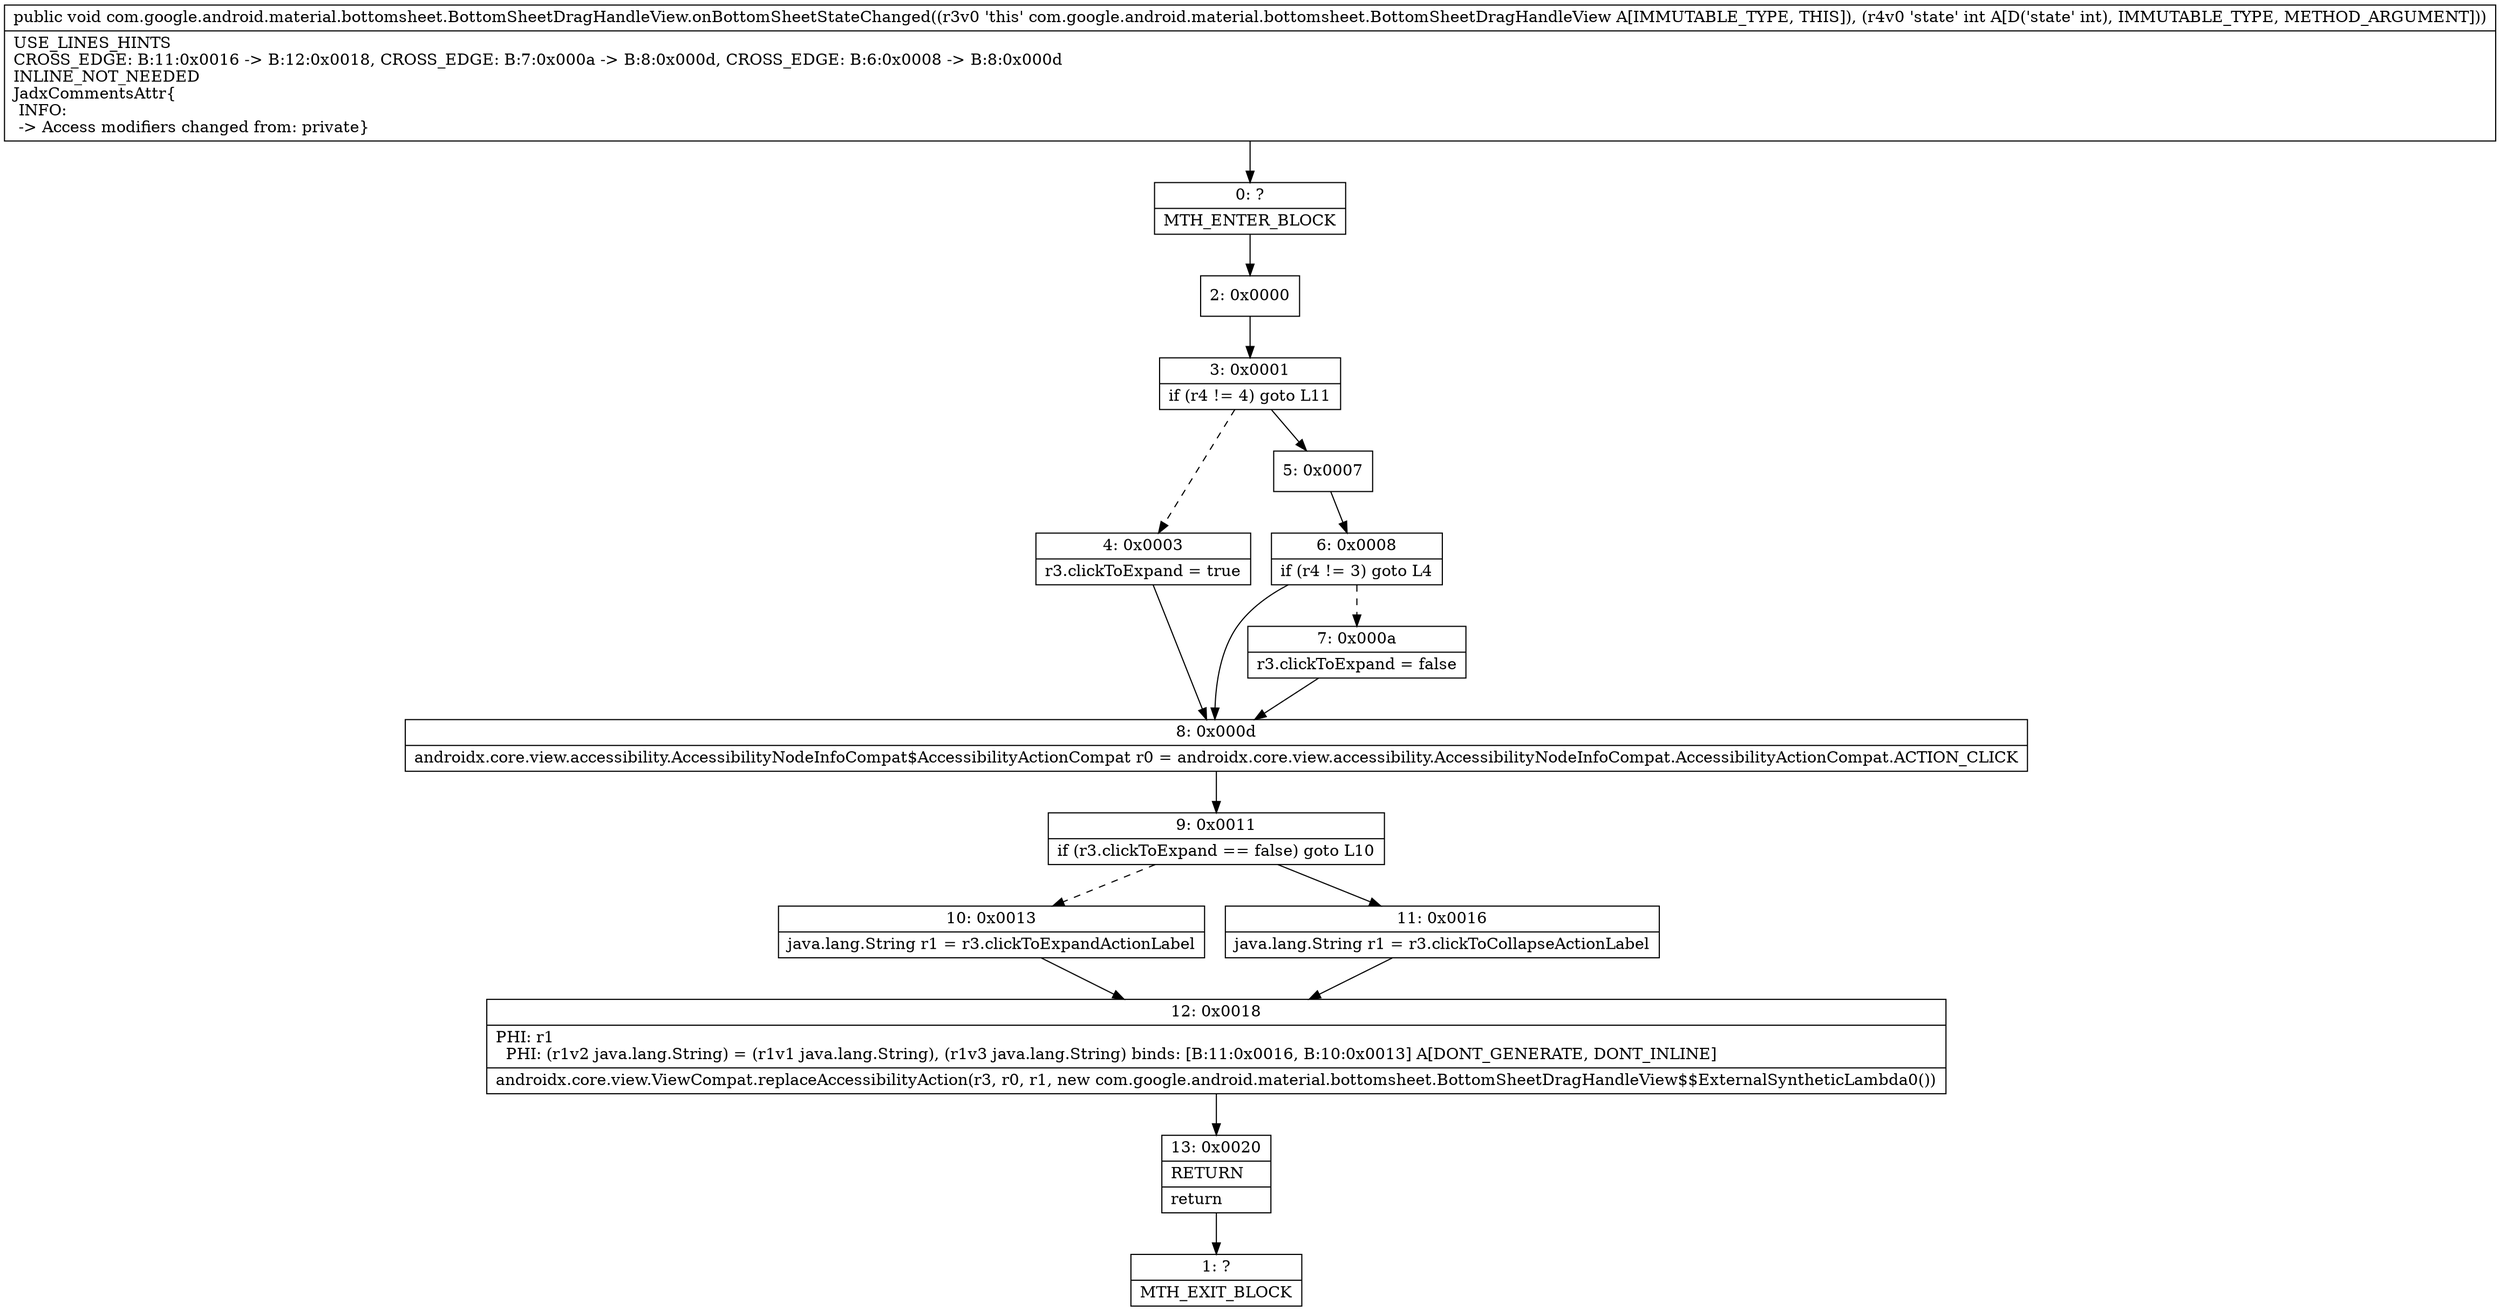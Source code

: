 digraph "CFG forcom.google.android.material.bottomsheet.BottomSheetDragHandleView.onBottomSheetStateChanged(I)V" {
Node_0 [shape=record,label="{0\:\ ?|MTH_ENTER_BLOCK\l}"];
Node_2 [shape=record,label="{2\:\ 0x0000}"];
Node_3 [shape=record,label="{3\:\ 0x0001|if (r4 != 4) goto L11\l}"];
Node_4 [shape=record,label="{4\:\ 0x0003|r3.clickToExpand = true\l}"];
Node_8 [shape=record,label="{8\:\ 0x000d|androidx.core.view.accessibility.AccessibilityNodeInfoCompat$AccessibilityActionCompat r0 = androidx.core.view.accessibility.AccessibilityNodeInfoCompat.AccessibilityActionCompat.ACTION_CLICK\l}"];
Node_9 [shape=record,label="{9\:\ 0x0011|if (r3.clickToExpand == false) goto L10\l}"];
Node_10 [shape=record,label="{10\:\ 0x0013|java.lang.String r1 = r3.clickToExpandActionLabel\l}"];
Node_12 [shape=record,label="{12\:\ 0x0018|PHI: r1 \l  PHI: (r1v2 java.lang.String) = (r1v1 java.lang.String), (r1v3 java.lang.String) binds: [B:11:0x0016, B:10:0x0013] A[DONT_GENERATE, DONT_INLINE]\l|androidx.core.view.ViewCompat.replaceAccessibilityAction(r3, r0, r1, new com.google.android.material.bottomsheet.BottomSheetDragHandleView$$ExternalSyntheticLambda0())\l}"];
Node_13 [shape=record,label="{13\:\ 0x0020|RETURN\l|return\l}"];
Node_1 [shape=record,label="{1\:\ ?|MTH_EXIT_BLOCK\l}"];
Node_11 [shape=record,label="{11\:\ 0x0016|java.lang.String r1 = r3.clickToCollapseActionLabel\l}"];
Node_5 [shape=record,label="{5\:\ 0x0007}"];
Node_6 [shape=record,label="{6\:\ 0x0008|if (r4 != 3) goto L4\l}"];
Node_7 [shape=record,label="{7\:\ 0x000a|r3.clickToExpand = false\l}"];
MethodNode[shape=record,label="{public void com.google.android.material.bottomsheet.BottomSheetDragHandleView.onBottomSheetStateChanged((r3v0 'this' com.google.android.material.bottomsheet.BottomSheetDragHandleView A[IMMUTABLE_TYPE, THIS]), (r4v0 'state' int A[D('state' int), IMMUTABLE_TYPE, METHOD_ARGUMENT]))  | USE_LINES_HINTS\lCROSS_EDGE: B:11:0x0016 \-\> B:12:0x0018, CROSS_EDGE: B:7:0x000a \-\> B:8:0x000d, CROSS_EDGE: B:6:0x0008 \-\> B:8:0x000d\lINLINE_NOT_NEEDED\lJadxCommentsAttr\{\l INFO: \l \-\> Access modifiers changed from: private\}\l}"];
MethodNode -> Node_0;Node_0 -> Node_2;
Node_2 -> Node_3;
Node_3 -> Node_4[style=dashed];
Node_3 -> Node_5;
Node_4 -> Node_8;
Node_8 -> Node_9;
Node_9 -> Node_10[style=dashed];
Node_9 -> Node_11;
Node_10 -> Node_12;
Node_12 -> Node_13;
Node_13 -> Node_1;
Node_11 -> Node_12;
Node_5 -> Node_6;
Node_6 -> Node_7[style=dashed];
Node_6 -> Node_8;
Node_7 -> Node_8;
}


